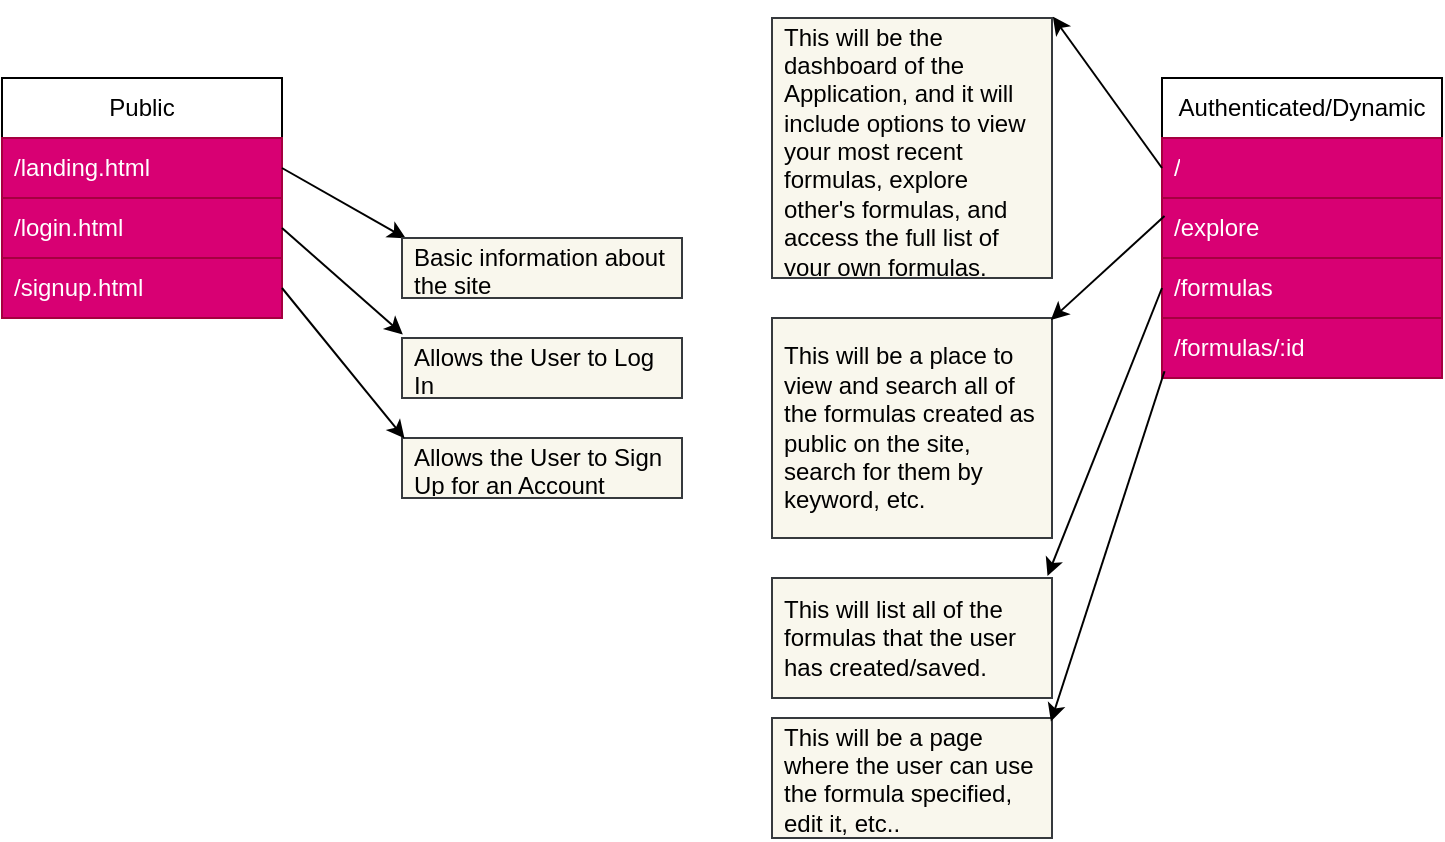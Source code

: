<mxfile>
    <diagram id="p_K1WjBiJ4VqS7YIR0oI" name="Page-1">
        <mxGraphModel dx="832" dy="587" grid="1" gridSize="10" guides="1" tooltips="1" connect="1" arrows="1" fold="1" page="1" pageScale="1" pageWidth="850" pageHeight="1100" math="0" shadow="0">
            <root>
                <mxCell id="0"/>
                <mxCell id="1" parent="0"/>
                <mxCell id="2" value="Public" style="swimlane;fontStyle=0;childLayout=stackLayout;horizontal=1;startSize=30;horizontalStack=0;resizeParent=1;resizeParentMax=0;resizeLast=0;collapsible=1;marginBottom=0;whiteSpace=wrap;html=1;" vertex="1" parent="1">
                    <mxGeometry x="40" y="40" width="140" height="60" as="geometry"/>
                </mxCell>
                <mxCell id="3" value="/landing.html" style="text;strokeColor=#A50040;fillColor=#d80073;align=left;verticalAlign=middle;spacingLeft=4;spacingRight=4;overflow=hidden;points=[[0,0.5],[1,0.5]];portConstraint=eastwest;rotatable=0;whiteSpace=wrap;html=1;fontColor=#ffffff;" vertex="1" parent="2">
                    <mxGeometry y="30" width="140" height="30" as="geometry"/>
                </mxCell>
                <mxCell id="6" value="/login.html" style="text;strokeColor=#A50040;fillColor=#d80073;align=left;verticalAlign=middle;spacingLeft=4;spacingRight=4;overflow=hidden;points=[[0,0.5],[1,0.5]];portConstraint=eastwest;rotatable=0;whiteSpace=wrap;html=1;fontColor=#ffffff;" vertex="1" parent="1">
                    <mxGeometry x="40" y="100" width="140" height="30" as="geometry"/>
                </mxCell>
                <mxCell id="7" value="/signup.html" style="text;strokeColor=#A50040;fillColor=#d80073;align=left;verticalAlign=middle;spacingLeft=4;spacingRight=4;overflow=hidden;points=[[0,0.5],[1,0.5]];portConstraint=eastwest;rotatable=0;whiteSpace=wrap;html=1;fontColor=#ffffff;" vertex="1" parent="1">
                    <mxGeometry x="40" y="130" width="140" height="30" as="geometry"/>
                </mxCell>
                <mxCell id="8" value="Authenticated/Dynamic" style="swimlane;fontStyle=0;childLayout=stackLayout;horizontal=1;startSize=30;horizontalStack=0;resizeParent=1;resizeParentMax=0;resizeLast=0;collapsible=1;marginBottom=0;whiteSpace=wrap;html=1;" vertex="1" parent="1">
                    <mxGeometry x="620" y="40" width="140" height="60" as="geometry"/>
                </mxCell>
                <mxCell id="9" value="/" style="text;strokeColor=#A50040;fillColor=#d80073;align=left;verticalAlign=middle;spacingLeft=4;spacingRight=4;overflow=hidden;points=[[0,0.5],[1,0.5]];portConstraint=eastwest;rotatable=0;whiteSpace=wrap;html=1;fontColor=#ffffff;" vertex="1" parent="8">
                    <mxGeometry y="30" width="140" height="30" as="geometry"/>
                </mxCell>
                <mxCell id="10" value="/explore" style="text;strokeColor=#A50040;fillColor=#d80073;align=left;verticalAlign=middle;spacingLeft=4;spacingRight=4;overflow=hidden;points=[[0,0.5],[1,0.5]];portConstraint=eastwest;rotatable=0;whiteSpace=wrap;html=1;fontColor=#ffffff;" vertex="1" parent="1">
                    <mxGeometry x="620" y="100" width="140" height="30" as="geometry"/>
                </mxCell>
                <mxCell id="11" value="/formulas" style="text;strokeColor=#A50040;fillColor=#d80073;align=left;verticalAlign=middle;spacingLeft=4;spacingRight=4;overflow=hidden;points=[[0,0.5],[1,0.5]];portConstraint=eastwest;rotatable=0;whiteSpace=wrap;html=1;fontColor=#ffffff;" vertex="1" parent="1">
                    <mxGeometry x="620" y="130" width="140" height="30" as="geometry"/>
                </mxCell>
                <mxCell id="12" value="" style="endArrow=classic;html=1;exitX=1;exitY=0.75;exitDx=0;exitDy=0;entryX=0.014;entryY=0.007;entryDx=0;entryDy=0;entryPerimeter=0;" edge="1" parent="1" source="2" target="13">
                    <mxGeometry width="50" height="50" relative="1" as="geometry">
                        <mxPoint x="350" y="300" as="sourcePoint"/>
                        <mxPoint x="290" y="100" as="targetPoint"/>
                    </mxGeometry>
                </mxCell>
                <mxCell id="13" value="Basic information about the site" style="text;strokeColor=#36393d;fillColor=#f9f7ed;align=left;verticalAlign=middle;spacingLeft=4;spacingRight=4;overflow=hidden;points=[[0,0.5],[1,0.5]];portConstraint=eastwest;rotatable=0;whiteSpace=wrap;html=1;fontColor=#000000;" vertex="1" parent="1">
                    <mxGeometry x="240" y="120" width="140" height="30" as="geometry"/>
                </mxCell>
                <mxCell id="14" value="Allows the User to Log In" style="text;strokeColor=#36393d;fillColor=#f9f7ed;align=left;verticalAlign=middle;spacingLeft=4;spacingRight=4;overflow=hidden;points=[[0,0.5],[1,0.5]];portConstraint=eastwest;rotatable=0;whiteSpace=wrap;html=1;fontColor=#000000;" vertex="1" parent="1">
                    <mxGeometry x="240" y="170" width="140" height="30" as="geometry"/>
                </mxCell>
                <mxCell id="15" value="Allows the User to Sign Up for an Account" style="text;strokeColor=#36393d;fillColor=#f9f7ed;align=left;verticalAlign=middle;spacingLeft=4;spacingRight=4;overflow=hidden;points=[[0,0.5],[1,0.5]];portConstraint=eastwest;rotatable=0;whiteSpace=wrap;html=1;fontColor=#000000;" vertex="1" parent="1">
                    <mxGeometry x="240" y="220" width="140" height="30" as="geometry"/>
                </mxCell>
                <mxCell id="16" value="" style="endArrow=classic;html=1;fontColor=#000000;exitX=1;exitY=0.5;exitDx=0;exitDy=0;entryX=0.009;entryY=0.007;entryDx=0;entryDy=0;entryPerimeter=0;" edge="1" parent="1" source="7" target="15">
                    <mxGeometry width="50" height="50" relative="1" as="geometry">
                        <mxPoint x="350" y="290" as="sourcePoint"/>
                        <mxPoint x="400" y="240" as="targetPoint"/>
                    </mxGeometry>
                </mxCell>
                <mxCell id="17" value="" style="endArrow=classic;html=1;fontColor=#000000;exitX=1;exitY=0.5;exitDx=0;exitDy=0;entryX=0.003;entryY=-0.06;entryDx=0;entryDy=0;entryPerimeter=0;" edge="1" parent="1" source="6" target="14">
                    <mxGeometry width="50" height="50" relative="1" as="geometry">
                        <mxPoint x="350" y="290" as="sourcePoint"/>
                        <mxPoint x="400" y="240" as="targetPoint"/>
                    </mxGeometry>
                </mxCell>
                <mxCell id="18" value="This will be the dashboard of the Application, and it will include options to view your most recent formulas, explore other's formulas, and access the full list of your own formulas." style="text;strokeColor=#36393d;fillColor=#f9f7ed;align=left;verticalAlign=middle;spacingLeft=4;spacingRight=4;overflow=hidden;points=[[0,0.5],[1,0.5]];portConstraint=eastwest;rotatable=0;whiteSpace=wrap;html=1;fontColor=#000000;" vertex="1" parent="1">
                    <mxGeometry x="425" y="10" width="140" height="130" as="geometry"/>
                </mxCell>
                <mxCell id="19" value="" style="endArrow=classic;html=1;fontColor=#000000;exitX=0;exitY=0.5;exitDx=0;exitDy=0;entryX=1.003;entryY=-0.005;entryDx=0;entryDy=0;entryPerimeter=0;" edge="1" parent="1" source="9" target="18">
                    <mxGeometry width="50" height="50" relative="1" as="geometry">
                        <mxPoint x="350" y="240" as="sourcePoint"/>
                        <mxPoint x="400" y="190" as="targetPoint"/>
                    </mxGeometry>
                </mxCell>
                <mxCell id="20" value="This will be a place to view and search all of the formulas created as public on the site, search for them by keyword, etc." style="text;strokeColor=#36393d;fillColor=#f9f7ed;align=left;verticalAlign=middle;spacingLeft=4;spacingRight=4;overflow=hidden;points=[[0,0.5],[1,0.5]];portConstraint=eastwest;rotatable=0;whiteSpace=wrap;html=1;fontColor=#000000;" vertex="1" parent="1">
                    <mxGeometry x="425" y="160" width="140" height="110" as="geometry"/>
                </mxCell>
                <mxCell id="21" value="" style="endArrow=classic;html=1;fontColor=#000000;exitX=0.009;exitY=0.3;exitDx=0;exitDy=0;exitPerimeter=0;entryX=0.996;entryY=0.009;entryDx=0;entryDy=0;entryPerimeter=0;" edge="1" parent="1" source="10" target="20">
                    <mxGeometry width="50" height="50" relative="1" as="geometry">
                        <mxPoint x="350" y="260" as="sourcePoint"/>
                        <mxPoint x="400" y="210" as="targetPoint"/>
                    </mxGeometry>
                </mxCell>
                <mxCell id="22" value="This will list all of the formulas that the user has created/saved." style="text;strokeColor=#36393d;fillColor=#f9f7ed;align=left;verticalAlign=middle;spacingLeft=4;spacingRight=4;overflow=hidden;points=[[0,0.5],[1,0.5]];portConstraint=eastwest;rotatable=0;whiteSpace=wrap;html=1;fontColor=#000000;" vertex="1" parent="1">
                    <mxGeometry x="425" y="290" width="140" height="60" as="geometry"/>
                </mxCell>
                <mxCell id="23" value="This will be a page where the user can use the formula specified, edit it, etc.." style="text;strokeColor=#36393d;fillColor=#f9f7ed;align=left;verticalAlign=middle;spacingLeft=4;spacingRight=4;overflow=hidden;points=[[0,0.5],[1,0.5]];portConstraint=eastwest;rotatable=0;whiteSpace=wrap;html=1;fontColor=#000000;" vertex="1" parent="1">
                    <mxGeometry x="425" y="360" width="140" height="60" as="geometry"/>
                </mxCell>
                <mxCell id="24" value="/formulas/:id" style="text;strokeColor=#A50040;fillColor=#d80073;align=left;verticalAlign=middle;spacingLeft=4;spacingRight=4;overflow=hidden;points=[[0,0.5],[1,0.5]];portConstraint=eastwest;rotatable=0;whiteSpace=wrap;html=1;fontColor=#ffffff;" vertex="1" parent="1">
                    <mxGeometry x="620" y="160" width="140" height="30" as="geometry"/>
                </mxCell>
                <mxCell id="25" value="" style="endArrow=classic;html=1;fontColor=#000000;exitX=0;exitY=0.5;exitDx=0;exitDy=0;entryX=0.984;entryY=-0.017;entryDx=0;entryDy=0;entryPerimeter=0;" edge="1" parent="1" source="11" target="22">
                    <mxGeometry width="50" height="50" relative="1" as="geometry">
                        <mxPoint x="350" y="280" as="sourcePoint"/>
                        <mxPoint x="400" y="230" as="targetPoint"/>
                    </mxGeometry>
                </mxCell>
                <mxCell id="26" value="" style="endArrow=classic;html=1;fontColor=#000000;exitX=0.009;exitY=0.887;exitDx=0;exitDy=0;exitPerimeter=0;entryX=0.996;entryY=0.03;entryDx=0;entryDy=0;entryPerimeter=0;" edge="1" parent="1" source="24" target="23">
                    <mxGeometry width="50" height="50" relative="1" as="geometry">
                        <mxPoint x="350" y="280" as="sourcePoint"/>
                        <mxPoint x="400" y="230" as="targetPoint"/>
                    </mxGeometry>
                </mxCell>
            </root>
        </mxGraphModel>
    </diagram>
</mxfile>